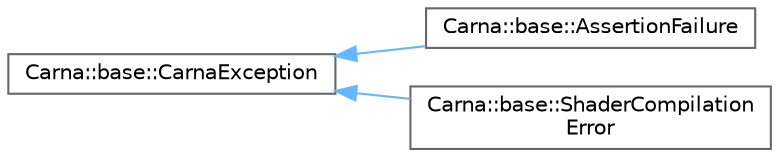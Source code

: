 digraph "Graphical Class Hierarchy"
{
 // LATEX_PDF_SIZE
  bgcolor="transparent";
  edge [fontname=Helvetica,fontsize=10,labelfontname=Helvetica,labelfontsize=10];
  node [fontname=Helvetica,fontsize=10,shape=box,height=0.2,width=0.4];
  rankdir="LR";
  Node0 [id="Node000000",label="Carna::base::CarnaException",height=0.2,width=0.4,color="grey40", fillcolor="white", style="filled",URL="$classCarna_1_1base_1_1CarnaException.html",tooltip="Base exception class that provides distinct attributes for the type (category) of the exception,..."];
  Node0 -> Node1 [id="edge14_Node000000_Node000001",dir="back",color="steelblue1",style="solid",tooltip=" "];
  Node1 [id="Node000001",label="Carna::base::AssertionFailure",height=0.2,width=0.4,color="grey40", fillcolor="white", style="filled",URL="$classCarna_1_1base_1_1AssertionFailure.html",tooltip="Carna exception that indicates a failed assertion."];
  Node0 -> Node2 [id="edge15_Node000000_Node000002",dir="back",color="steelblue1",style="solid",tooltip=" "];
  Node2 [id="Node000002",label="Carna::base::ShaderCompilation\lError",height=0.2,width=0.4,color="grey40", fillcolor="white", style="filled",URL="$classCarna_1_1base_1_1ShaderCompilationError.html",tooltip="Thrown when shader compilation fails."];
}

